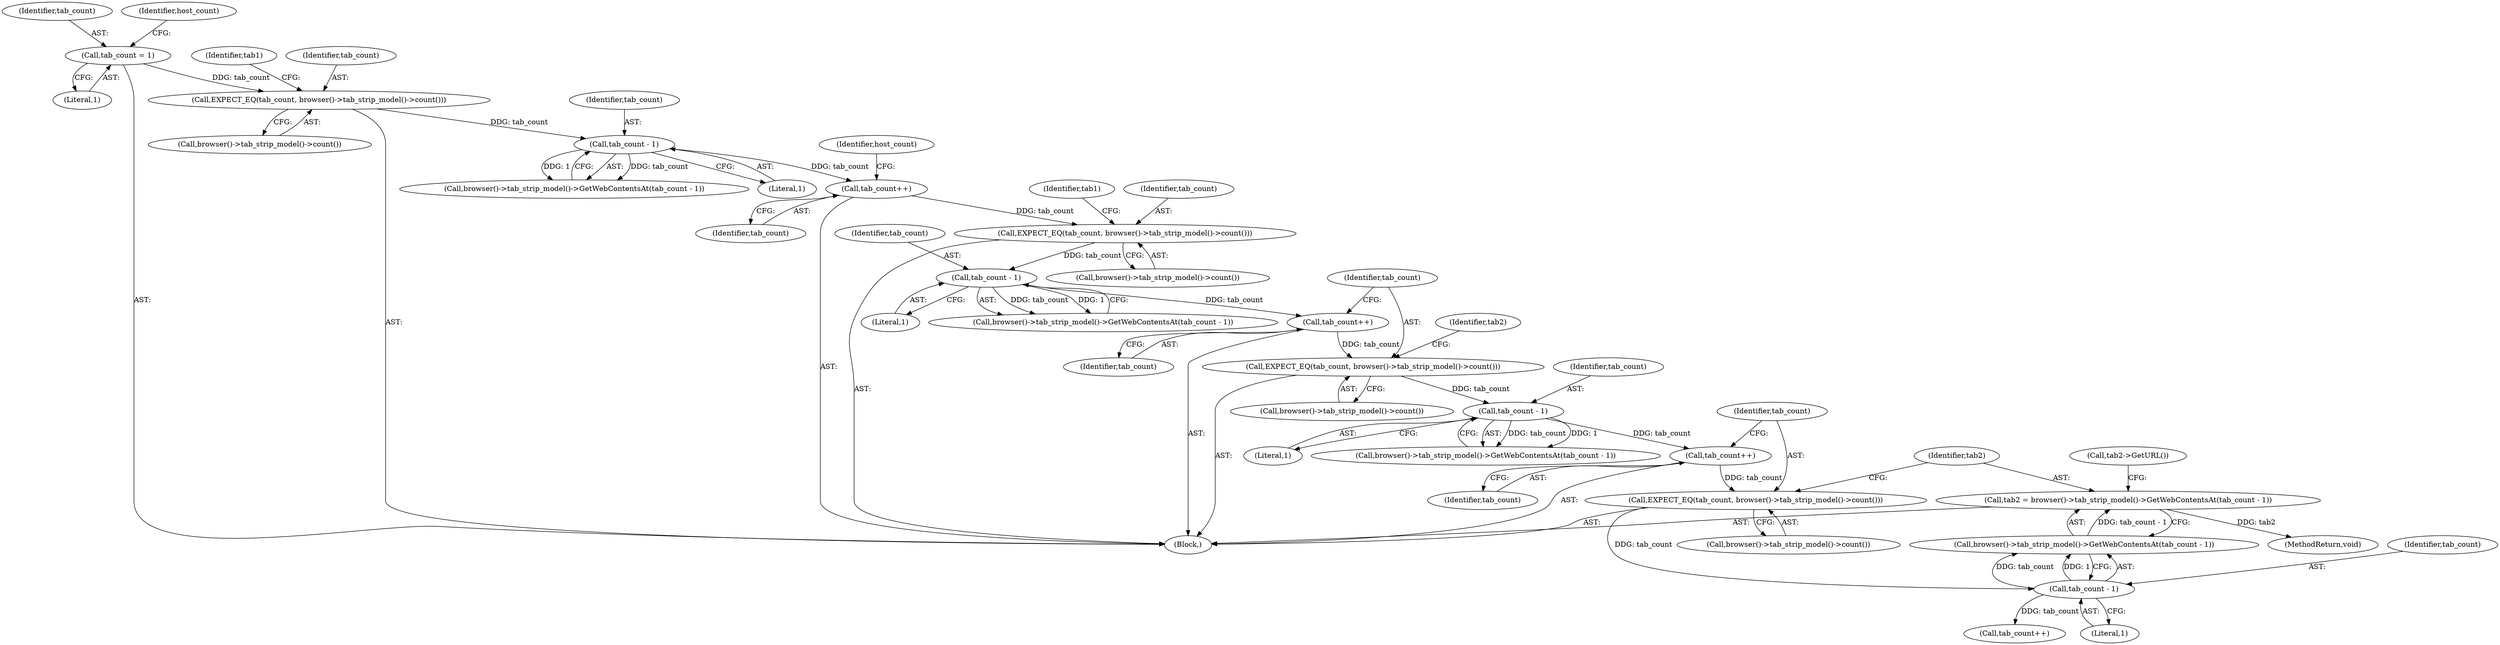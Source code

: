 digraph "0_Chrome_0bb3f5c715eb66bb5c1fb05fd81d902ca57f33ca@pointer" {
"1000226" [label="(Call,tab2 = browser()->tab_strip_model()->GetWebContentsAt(tab_count - 1))"];
"1000228" [label="(Call,browser()->tab_strip_model()->GetWebContentsAt(tab_count - 1))"];
"1000229" [label="(Call,tab_count - 1)"];
"1000223" [label="(Call,EXPECT_EQ(tab_count, browser()->tab_strip_model()->count()))"];
"1000221" [label="(Call,tab_count++)"];
"1000203" [label="(Call,tab_count - 1)"];
"1000197" [label="(Call,EXPECT_EQ(tab_count, browser()->tab_strip_model()->count()))"];
"1000195" [label="(Call,tab_count++)"];
"1000174" [label="(Call,tab_count - 1)"];
"1000168" [label="(Call,EXPECT_EQ(tab_count, browser()->tab_strip_model()->count()))"];
"1000164" [label="(Call,tab_count++)"];
"1000146" [label="(Call,tab_count - 1)"];
"1000140" [label="(Call,EXPECT_EQ(tab_count, browser()->tab_strip_model()->count()))"];
"1000103" [label="(Call,tab_count = 1)"];
"1000201" [label="(Identifier,tab2)"];
"1000169" [label="(Identifier,tab_count)"];
"1000221" [label="(Call,tab_count++)"];
"1000148" [label="(Literal,1)"];
"1000146" [label="(Call,tab_count - 1)"];
"1000167" [label="(Identifier,host_count)"];
"1000227" [label="(Identifier,tab2)"];
"1000224" [label="(Identifier,tab_count)"];
"1000228" [label="(Call,browser()->tab_strip_model()->GetWebContentsAt(tab_count - 1))"];
"1000226" [label="(Call,tab2 = browser()->tab_strip_model()->GetWebContentsAt(tab_count - 1))"];
"1000172" [label="(Identifier,tab1)"];
"1000104" [label="(Identifier,tab_count)"];
"1000145" [label="(Call,browser()->tab_strip_model()->GetWebContentsAt(tab_count - 1))"];
"1000165" [label="(Identifier,tab_count)"];
"1000229" [label="(Call,tab_count - 1)"];
"1000174" [label="(Call,tab_count - 1)"];
"1000204" [label="(Identifier,tab_count)"];
"1000230" [label="(Identifier,tab_count)"];
"1000199" [label="(Call,browser()->tab_strip_model()->count())"];
"1000248" [label="(Call,tab_count++)"];
"1000101" [label="(Block,)"];
"1000196" [label="(Identifier,tab_count)"];
"1000144" [label="(Identifier,tab1)"];
"1000225" [label="(Call,browser()->tab_strip_model()->count())"];
"1000142" [label="(Call,browser()->tab_strip_model()->count())"];
"1000276" [label="(MethodReturn,void)"];
"1000198" [label="(Identifier,tab_count)"];
"1000195" [label="(Call,tab_count++)"];
"1000164" [label="(Call,tab_count++)"];
"1000231" [label="(Literal,1)"];
"1000103" [label="(Call,tab_count = 1)"];
"1000147" [label="(Identifier,tab_count)"];
"1000203" [label="(Call,tab_count - 1)"];
"1000175" [label="(Identifier,tab_count)"];
"1000176" [label="(Literal,1)"];
"1000170" [label="(Call,browser()->tab_strip_model()->count())"];
"1000173" [label="(Call,browser()->tab_strip_model()->GetWebContentsAt(tab_count - 1))"];
"1000205" [label="(Literal,1)"];
"1000140" [label="(Call,EXPECT_EQ(tab_count, browser()->tab_strip_model()->count()))"];
"1000108" [label="(Identifier,host_count)"];
"1000141" [label="(Identifier,tab_count)"];
"1000197" [label="(Call,EXPECT_EQ(tab_count, browser()->tab_strip_model()->count()))"];
"1000222" [label="(Identifier,tab_count)"];
"1000202" [label="(Call,browser()->tab_strip_model()->GetWebContentsAt(tab_count - 1))"];
"1000168" [label="(Call,EXPECT_EQ(tab_count, browser()->tab_strip_model()->count()))"];
"1000223" [label="(Call,EXPECT_EQ(tab_count, browser()->tab_strip_model()->count()))"];
"1000105" [label="(Literal,1)"];
"1000233" [label="(Call,tab2->GetURL())"];
"1000226" -> "1000101"  [label="AST: "];
"1000226" -> "1000228"  [label="CFG: "];
"1000227" -> "1000226"  [label="AST: "];
"1000228" -> "1000226"  [label="AST: "];
"1000233" -> "1000226"  [label="CFG: "];
"1000226" -> "1000276"  [label="DDG: tab2"];
"1000228" -> "1000226"  [label="DDG: tab_count - 1"];
"1000228" -> "1000229"  [label="CFG: "];
"1000229" -> "1000228"  [label="AST: "];
"1000229" -> "1000228"  [label="DDG: tab_count"];
"1000229" -> "1000228"  [label="DDG: 1"];
"1000229" -> "1000231"  [label="CFG: "];
"1000230" -> "1000229"  [label="AST: "];
"1000231" -> "1000229"  [label="AST: "];
"1000223" -> "1000229"  [label="DDG: tab_count"];
"1000229" -> "1000248"  [label="DDG: tab_count"];
"1000223" -> "1000101"  [label="AST: "];
"1000223" -> "1000225"  [label="CFG: "];
"1000224" -> "1000223"  [label="AST: "];
"1000225" -> "1000223"  [label="AST: "];
"1000227" -> "1000223"  [label="CFG: "];
"1000221" -> "1000223"  [label="DDG: tab_count"];
"1000221" -> "1000101"  [label="AST: "];
"1000221" -> "1000222"  [label="CFG: "];
"1000222" -> "1000221"  [label="AST: "];
"1000224" -> "1000221"  [label="CFG: "];
"1000203" -> "1000221"  [label="DDG: tab_count"];
"1000203" -> "1000202"  [label="AST: "];
"1000203" -> "1000205"  [label="CFG: "];
"1000204" -> "1000203"  [label="AST: "];
"1000205" -> "1000203"  [label="AST: "];
"1000202" -> "1000203"  [label="CFG: "];
"1000203" -> "1000202"  [label="DDG: tab_count"];
"1000203" -> "1000202"  [label="DDG: 1"];
"1000197" -> "1000203"  [label="DDG: tab_count"];
"1000197" -> "1000101"  [label="AST: "];
"1000197" -> "1000199"  [label="CFG: "];
"1000198" -> "1000197"  [label="AST: "];
"1000199" -> "1000197"  [label="AST: "];
"1000201" -> "1000197"  [label="CFG: "];
"1000195" -> "1000197"  [label="DDG: tab_count"];
"1000195" -> "1000101"  [label="AST: "];
"1000195" -> "1000196"  [label="CFG: "];
"1000196" -> "1000195"  [label="AST: "];
"1000198" -> "1000195"  [label="CFG: "];
"1000174" -> "1000195"  [label="DDG: tab_count"];
"1000174" -> "1000173"  [label="AST: "];
"1000174" -> "1000176"  [label="CFG: "];
"1000175" -> "1000174"  [label="AST: "];
"1000176" -> "1000174"  [label="AST: "];
"1000173" -> "1000174"  [label="CFG: "];
"1000174" -> "1000173"  [label="DDG: tab_count"];
"1000174" -> "1000173"  [label="DDG: 1"];
"1000168" -> "1000174"  [label="DDG: tab_count"];
"1000168" -> "1000101"  [label="AST: "];
"1000168" -> "1000170"  [label="CFG: "];
"1000169" -> "1000168"  [label="AST: "];
"1000170" -> "1000168"  [label="AST: "];
"1000172" -> "1000168"  [label="CFG: "];
"1000164" -> "1000168"  [label="DDG: tab_count"];
"1000164" -> "1000101"  [label="AST: "];
"1000164" -> "1000165"  [label="CFG: "];
"1000165" -> "1000164"  [label="AST: "];
"1000167" -> "1000164"  [label="CFG: "];
"1000146" -> "1000164"  [label="DDG: tab_count"];
"1000146" -> "1000145"  [label="AST: "];
"1000146" -> "1000148"  [label="CFG: "];
"1000147" -> "1000146"  [label="AST: "];
"1000148" -> "1000146"  [label="AST: "];
"1000145" -> "1000146"  [label="CFG: "];
"1000146" -> "1000145"  [label="DDG: tab_count"];
"1000146" -> "1000145"  [label="DDG: 1"];
"1000140" -> "1000146"  [label="DDG: tab_count"];
"1000140" -> "1000101"  [label="AST: "];
"1000140" -> "1000142"  [label="CFG: "];
"1000141" -> "1000140"  [label="AST: "];
"1000142" -> "1000140"  [label="AST: "];
"1000144" -> "1000140"  [label="CFG: "];
"1000103" -> "1000140"  [label="DDG: tab_count"];
"1000103" -> "1000101"  [label="AST: "];
"1000103" -> "1000105"  [label="CFG: "];
"1000104" -> "1000103"  [label="AST: "];
"1000105" -> "1000103"  [label="AST: "];
"1000108" -> "1000103"  [label="CFG: "];
}
